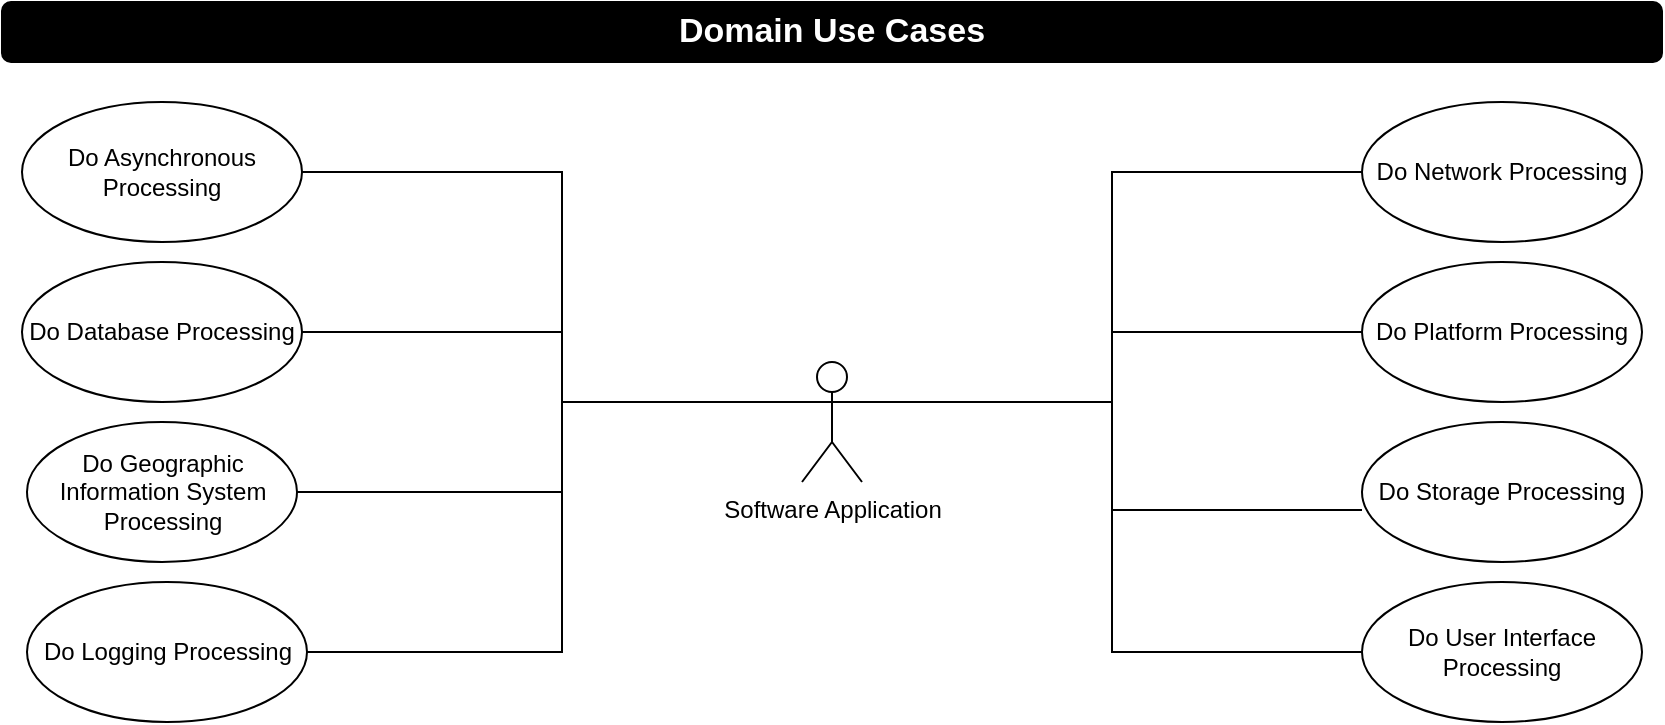 <mxfile version="13.7.3" type="device"><diagram id="_-0JmF1DMHlxBU-fJTOx" name="Page-1"><mxGraphModel dx="1355" dy="862" grid="1" gridSize="10" guides="1" tooltips="1" connect="1" arrows="1" fold="1" page="1" pageScale="1" pageWidth="850" pageHeight="1100" math="0" shadow="0"><root><mxCell id="0"/><mxCell id="1" parent="0"/><mxCell id="513Ay9406NTW0diaUAfY-1" value="Domain Use Cases" style="rounded=1;whiteSpace=wrap;html=1;fillColor=#000000;fontStyle=1;fontColor=#FFFFFF;fontSize=17;" vertex="1" parent="1"><mxGeometry x="10" width="830" height="30" as="geometry"/></mxCell><mxCell id="513Ay9406NTW0diaUAfY-2" value="&lt;font style=&quot;font-size: 12px;&quot;&gt;Do Geographic Information System Processing&lt;/font&gt;" style="ellipse;whiteSpace=wrap;html=1;fontSize=12;fillColor=#FFFFFF;" vertex="1" parent="1"><mxGeometry x="22.5" y="210" width="135" height="70" as="geometry"/></mxCell><mxCell id="513Ay9406NTW0diaUAfY-3" value="Do Platform Processing" style="ellipse;whiteSpace=wrap;html=1;fillColor=#FFFFFF;fontSize=12;fontColor=#000000;" vertex="1" parent="1"><mxGeometry x="690" y="130" width="140" height="70" as="geometry"/></mxCell><mxCell id="513Ay9406NTW0diaUAfY-4" value="Do User Interface Processing" style="ellipse;whiteSpace=wrap;html=1;fillColor=#FFFFFF;fontSize=12;fontColor=#000000;" vertex="1" parent="1"><mxGeometry x="690" y="290" width="140" height="70" as="geometry"/></mxCell><mxCell id="513Ay9406NTW0diaUAfY-5" value="Do Asynchronous Processing" style="ellipse;whiteSpace=wrap;html=1;fillColor=#FFFFFF;fontSize=12;fontColor=#000000;" vertex="1" parent="1"><mxGeometry x="20" y="50" width="140" height="70" as="geometry"/></mxCell><mxCell id="513Ay9406NTW0diaUAfY-6" value="Do Network Processing" style="ellipse;whiteSpace=wrap;html=1;fillColor=#FFFFFF;fontSize=12;fontColor=#000000;" vertex="1" parent="1"><mxGeometry x="690" y="50" width="140" height="70" as="geometry"/></mxCell><mxCell id="513Ay9406NTW0diaUAfY-7" value="Do Logging Processing" style="ellipse;whiteSpace=wrap;html=1;fillColor=#FFFFFF;fontSize=12;fontColor=#000000;" vertex="1" parent="1"><mxGeometry x="22.5" y="290" width="140" height="70" as="geometry"/></mxCell><mxCell id="513Ay9406NTW0diaUAfY-8" value="Do Storage Processing" style="ellipse;whiteSpace=wrap;html=1;fillColor=#FFFFFF;fontSize=12;fontColor=#000000;" vertex="1" parent="1"><mxGeometry x="690" y="210" width="140" height="70" as="geometry"/></mxCell><mxCell id="513Ay9406NTW0diaUAfY-9" value="Do Database Processing" style="ellipse;whiteSpace=wrap;html=1;fillColor=#FFFFFF;fontSize=12;fontColor=#000000;" vertex="1" parent="1"><mxGeometry x="20" y="130" width="140" height="70" as="geometry"/></mxCell><mxCell id="513Ay9406NTW0diaUAfY-11" style="edgeStyle=orthogonalEdgeStyle;rounded=0;orthogonalLoop=1;jettySize=auto;html=1;exitX=0;exitY=0.333;exitDx=0;exitDy=0;exitPerimeter=0;entryX=1;entryY=0.5;entryDx=0;entryDy=0;fontSize=12;fontColor=#000000;endArrow=none;endFill=0;" edge="1" parent="1" source="513Ay9406NTW0diaUAfY-10" target="513Ay9406NTW0diaUAfY-5"><mxGeometry relative="1" as="geometry"><Array as="points"><mxPoint x="290" y="200"/><mxPoint x="290" y="85"/></Array></mxGeometry></mxCell><mxCell id="513Ay9406NTW0diaUAfY-12" style="edgeStyle=orthogonalEdgeStyle;rounded=0;orthogonalLoop=1;jettySize=auto;html=1;exitX=0;exitY=0.333;exitDx=0;exitDy=0;exitPerimeter=0;entryX=1;entryY=0.5;entryDx=0;entryDy=0;endArrow=none;endFill=0;fontSize=12;fontColor=#000000;" edge="1" parent="1" source="513Ay9406NTW0diaUAfY-10" target="513Ay9406NTW0diaUAfY-9"><mxGeometry relative="1" as="geometry"><Array as="points"><mxPoint x="290" y="200"/><mxPoint x="290" y="165"/></Array></mxGeometry></mxCell><mxCell id="513Ay9406NTW0diaUAfY-13" style="edgeStyle=orthogonalEdgeStyle;rounded=0;orthogonalLoop=1;jettySize=auto;html=1;exitX=0;exitY=0.333;exitDx=0;exitDy=0;exitPerimeter=0;entryX=1;entryY=0.5;entryDx=0;entryDy=0;endArrow=none;endFill=0;fontSize=12;fontColor=#000000;" edge="1" parent="1" source="513Ay9406NTW0diaUAfY-10" target="513Ay9406NTW0diaUAfY-2"><mxGeometry relative="1" as="geometry"><Array as="points"><mxPoint x="290" y="200"/><mxPoint x="290" y="245"/></Array></mxGeometry></mxCell><mxCell id="513Ay9406NTW0diaUAfY-14" style="edgeStyle=orthogonalEdgeStyle;rounded=0;orthogonalLoop=1;jettySize=auto;html=1;exitX=0;exitY=0.333;exitDx=0;exitDy=0;exitPerimeter=0;entryX=1;entryY=0.5;entryDx=0;entryDy=0;endArrow=none;endFill=0;fontSize=12;fontColor=#000000;" edge="1" parent="1" source="513Ay9406NTW0diaUAfY-10" target="513Ay9406NTW0diaUAfY-7"><mxGeometry relative="1" as="geometry"><Array as="points"><mxPoint x="290" y="200"/><mxPoint x="290" y="325"/></Array></mxGeometry></mxCell><mxCell id="513Ay9406NTW0diaUAfY-15" style="edgeStyle=orthogonalEdgeStyle;rounded=0;orthogonalLoop=1;jettySize=auto;html=1;exitX=1;exitY=0.333;exitDx=0;exitDy=0;exitPerimeter=0;entryX=0;entryY=0.5;entryDx=0;entryDy=0;endArrow=none;endFill=0;fontSize=12;fontColor=#000000;" edge="1" parent="1" source="513Ay9406NTW0diaUAfY-10" target="513Ay9406NTW0diaUAfY-6"><mxGeometry relative="1" as="geometry"/></mxCell><mxCell id="513Ay9406NTW0diaUAfY-16" style="edgeStyle=orthogonalEdgeStyle;rounded=0;orthogonalLoop=1;jettySize=auto;html=1;exitX=1;exitY=0.333;exitDx=0;exitDy=0;exitPerimeter=0;endArrow=none;endFill=0;fontSize=12;fontColor=#000000;" edge="1" parent="1" source="513Ay9406NTW0diaUAfY-10" target="513Ay9406NTW0diaUAfY-3"><mxGeometry relative="1" as="geometry"/></mxCell><mxCell id="513Ay9406NTW0diaUAfY-17" style="edgeStyle=orthogonalEdgeStyle;rounded=0;orthogonalLoop=1;jettySize=auto;html=1;exitX=1;exitY=0.333;exitDx=0;exitDy=0;exitPerimeter=0;entryX=0;entryY=0.629;entryDx=0;entryDy=0;entryPerimeter=0;endArrow=none;endFill=0;fontSize=12;fontColor=#000000;" edge="1" parent="1" source="513Ay9406NTW0diaUAfY-10" target="513Ay9406NTW0diaUAfY-8"><mxGeometry relative="1" as="geometry"/></mxCell><mxCell id="513Ay9406NTW0diaUAfY-18" style="edgeStyle=orthogonalEdgeStyle;rounded=0;orthogonalLoop=1;jettySize=auto;html=1;exitX=1;exitY=0.333;exitDx=0;exitDy=0;exitPerimeter=0;entryX=0;entryY=0.5;entryDx=0;entryDy=0;endArrow=none;endFill=0;fontSize=12;fontColor=#000000;" edge="1" parent="1" source="513Ay9406NTW0diaUAfY-10" target="513Ay9406NTW0diaUAfY-4"><mxGeometry relative="1" as="geometry"/></mxCell><mxCell id="513Ay9406NTW0diaUAfY-10" value="Software Application" style="shape=umlActor;verticalLabelPosition=bottom;verticalAlign=top;html=1;fillColor=#FFFFFF;fontSize=12;fontColor=#000000;" vertex="1" parent="1"><mxGeometry x="410" y="180" width="30" height="60" as="geometry"/></mxCell></root></mxGraphModel></diagram></mxfile>